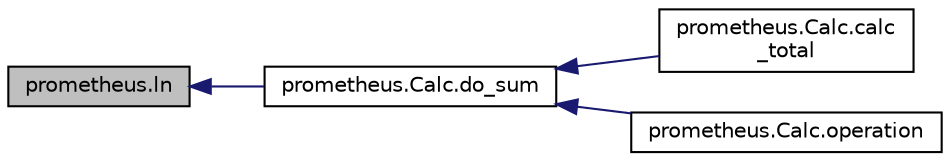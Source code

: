 digraph "prometheus.ln"
{
  edge [fontname="Helvetica",fontsize="10",labelfontname="Helvetica",labelfontsize="10"];
  node [fontname="Helvetica",fontsize="10",shape=record];
  rankdir="LR";
  Node1 [label="prometheus.ln",height=0.2,width=0.4,color="black", fillcolor="grey75", style="filled", fontcolor="black"];
  Node1 -> Node2 [dir="back",color="midnightblue",fontsize="10",style="solid",fontname="Helvetica"];
  Node2 [label="prometheus.Calc.do_sum",height=0.2,width=0.4,color="black", fillcolor="white", style="filled",URL="$classprometheus_1_1_calc.html#a9679f9d1cfcab4c279ecb589394ef731"];
  Node2 -> Node3 [dir="back",color="midnightblue",fontsize="10",style="solid",fontname="Helvetica"];
  Node3 [label="prometheus.Calc.calc\l_total",height=0.2,width=0.4,color="black", fillcolor="white", style="filled",URL="$classprometheus_1_1_calc.html#af793a58cceed8c017b95994ecf081c8b"];
  Node2 -> Node4 [dir="back",color="midnightblue",fontsize="10",style="solid",fontname="Helvetica"];
  Node4 [label="prometheus.Calc.operation",height=0.2,width=0.4,color="black", fillcolor="white", style="filled",URL="$classprometheus_1_1_calc.html#a847ac31ac113eb612cf4fff346077706"];
}
